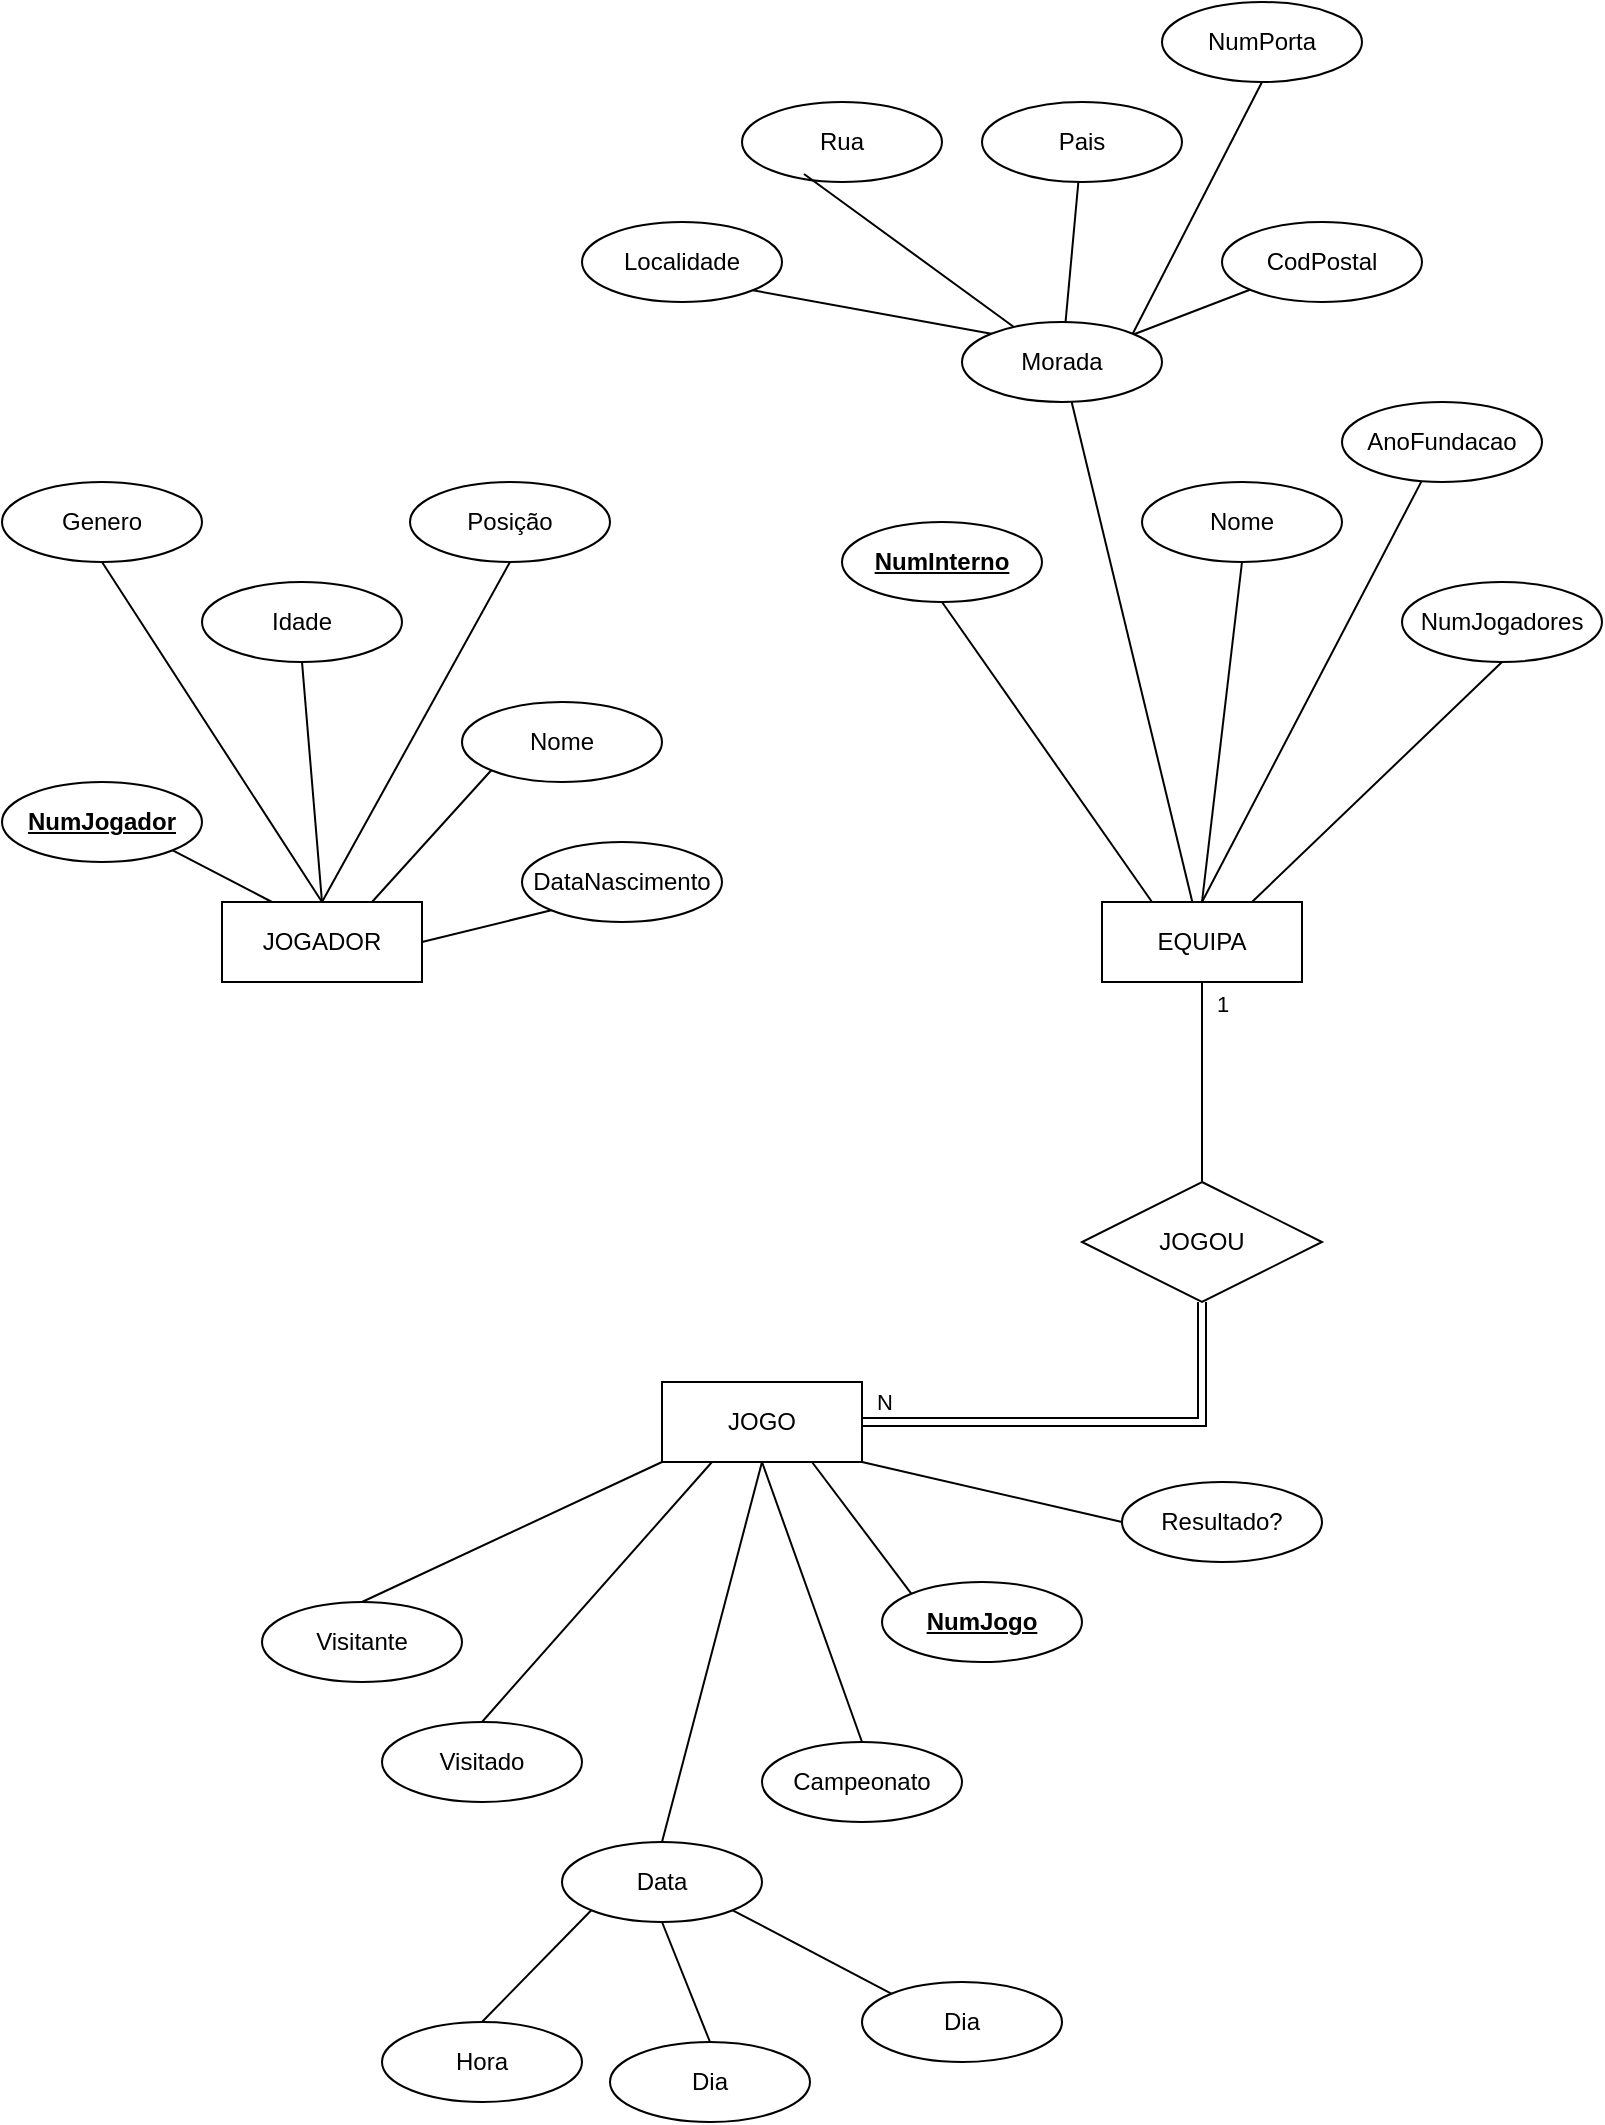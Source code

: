 <mxfile version="24.7.16">
  <diagram name="Página-1" id="6XLkfUSnirPj5O5GOv8P">
    <mxGraphModel dx="1257" dy="789" grid="1" gridSize="10" guides="1" tooltips="1" connect="1" arrows="1" fold="1" page="1" pageScale="1" pageWidth="827" pageHeight="1169" math="0" shadow="0">
      <root>
        <mxCell id="0" />
        <mxCell id="1" parent="0" />
        <mxCell id="cDllrg2Sffgif7WTF57z-1" value="JOGADOR" style="whiteSpace=wrap;html=1;align=center;" parent="1" vertex="1">
          <mxGeometry x="120" y="540" width="100" height="40" as="geometry" />
        </mxCell>
        <mxCell id="cDllrg2Sffgif7WTF57z-2" value="EQUIPA" style="whiteSpace=wrap;html=1;align=center;" parent="1" vertex="1">
          <mxGeometry x="560" y="540" width="100" height="40" as="geometry" />
        </mxCell>
        <mxCell id="cDllrg2Sffgif7WTF57z-3" value="JOGO" style="whiteSpace=wrap;html=1;align=center;" parent="1" vertex="1">
          <mxGeometry x="340" y="780" width="100" height="40" as="geometry" />
        </mxCell>
        <mxCell id="cDllrg2Sffgif7WTF57z-9" value="Idade" style="ellipse;whiteSpace=wrap;html=1;align=center;" parent="1" vertex="1">
          <mxGeometry x="110" y="380" width="100" height="40" as="geometry" />
        </mxCell>
        <mxCell id="cDllrg2Sffgif7WTF57z-10" value="NumJogador" style="ellipse;whiteSpace=wrap;html=1;align=center;fontStyle=5" parent="1" vertex="1">
          <mxGeometry x="10" y="480" width="100" height="40" as="geometry" />
        </mxCell>
        <mxCell id="cDllrg2Sffgif7WTF57z-11" value="Nome" style="ellipse;whiteSpace=wrap;html=1;align=center;" parent="1" vertex="1">
          <mxGeometry x="240" y="440" width="100" height="40" as="geometry" />
        </mxCell>
        <mxCell id="cDllrg2Sffgif7WTF57z-15" value="" style="endArrow=none;html=1;rounded=0;exitX=1;exitY=1;exitDx=0;exitDy=0;entryX=0.25;entryY=0;entryDx=0;entryDy=0;" parent="1" source="cDllrg2Sffgif7WTF57z-10" target="cDllrg2Sffgif7WTF57z-1" edge="1">
          <mxGeometry relative="1" as="geometry">
            <mxPoint x="120" y="510" as="sourcePoint" />
            <mxPoint x="280" y="510" as="targetPoint" />
          </mxGeometry>
        </mxCell>
        <mxCell id="cDllrg2Sffgif7WTF57z-16" value="" style="endArrow=none;html=1;rounded=0;exitX=0;exitY=1;exitDx=0;exitDy=0;entryX=0.75;entryY=0;entryDx=0;entryDy=0;" parent="1" source="cDllrg2Sffgif7WTF57z-11" target="cDllrg2Sffgif7WTF57z-1" edge="1">
          <mxGeometry relative="1" as="geometry">
            <mxPoint x="105" y="524" as="sourcePoint" />
            <mxPoint x="155" y="550" as="targetPoint" />
            <Array as="points" />
          </mxGeometry>
        </mxCell>
        <mxCell id="cDllrg2Sffgif7WTF57z-17" value="" style="endArrow=none;html=1;rounded=0;exitX=0.5;exitY=1;exitDx=0;exitDy=0;entryX=0.5;entryY=0;entryDx=0;entryDy=0;" parent="1" source="cDllrg2Sffgif7WTF57z-9" target="cDllrg2Sffgif7WTF57z-1" edge="1">
          <mxGeometry relative="1" as="geometry">
            <mxPoint x="225" y="514" as="sourcePoint" />
            <mxPoint x="180" y="550" as="targetPoint" />
            <Array as="points" />
          </mxGeometry>
        </mxCell>
        <mxCell id="cDllrg2Sffgif7WTF57z-18" value="Nome" style="ellipse;whiteSpace=wrap;html=1;align=center;" parent="1" vertex="1">
          <mxGeometry x="580" y="330" width="100" height="40" as="geometry" />
        </mxCell>
        <mxCell id="cDllrg2Sffgif7WTF57z-19" value="NumJogadores" style="ellipse;whiteSpace=wrap;html=1;align=center;" parent="1" vertex="1">
          <mxGeometry x="710" y="380" width="100" height="40" as="geometry" />
        </mxCell>
        <mxCell id="cDllrg2Sffgif7WTF57z-21" value="" style="endArrow=none;html=1;rounded=0;exitX=0.5;exitY=0;exitDx=0;exitDy=0;entryX=0.5;entryY=1;entryDx=0;entryDy=0;" parent="1" source="cDllrg2Sffgif7WTF57z-2" target="cDllrg2Sffgif7WTF57z-18" edge="1">
          <mxGeometry relative="1" as="geometry">
            <mxPoint x="450" y="490" as="sourcePoint" />
            <mxPoint x="610" y="490" as="targetPoint" />
          </mxGeometry>
        </mxCell>
        <mxCell id="cDllrg2Sffgif7WTF57z-22" value="" style="endArrow=none;html=1;rounded=0;exitX=0.75;exitY=0;exitDx=0;exitDy=0;entryX=0.5;entryY=1;entryDx=0;entryDy=0;" parent="1" source="cDllrg2Sffgif7WTF57z-2" target="cDllrg2Sffgif7WTF57z-19" edge="1">
          <mxGeometry relative="1" as="geometry">
            <mxPoint x="620" y="550" as="sourcePoint" />
            <mxPoint x="620" y="470" as="targetPoint" />
          </mxGeometry>
        </mxCell>
        <mxCell id="cDllrg2Sffgif7WTF57z-23" value="" style="endArrow=none;html=1;rounded=0;exitX=0.5;exitY=1;exitDx=0;exitDy=0;entryX=0.5;entryY=0;entryDx=0;entryDy=0;" parent="1" source="cDllrg2Sffgif7WTF57z-3" target="cDllrg2Sffgif7WTF57z-24" edge="1">
          <mxGeometry relative="1" as="geometry">
            <mxPoint x="370" y="880" as="sourcePoint" />
            <mxPoint x="390" y="940" as="targetPoint" />
          </mxGeometry>
        </mxCell>
        <mxCell id="cDllrg2Sffgif7WTF57z-24" value="Campeonato" style="ellipse;whiteSpace=wrap;html=1;align=center;" parent="1" vertex="1">
          <mxGeometry x="390" y="960" width="100" height="40" as="geometry" />
        </mxCell>
        <mxCell id="cDllrg2Sffgif7WTF57z-28" value="NumJogo" style="ellipse;whiteSpace=wrap;html=1;align=center;fontStyle=5" parent="1" vertex="1">
          <mxGeometry x="450" y="880" width="100" height="40" as="geometry" />
        </mxCell>
        <mxCell id="cDllrg2Sffgif7WTF57z-29" value="" style="endArrow=none;html=1;rounded=0;exitX=0.75;exitY=1;exitDx=0;exitDy=0;entryX=0;entryY=0;entryDx=0;entryDy=0;" parent="1" source="cDllrg2Sffgif7WTF57z-3" target="cDllrg2Sffgif7WTF57z-28" edge="1">
          <mxGeometry relative="1" as="geometry">
            <mxPoint x="330" y="690" as="sourcePoint" />
            <mxPoint x="490" y="690" as="targetPoint" />
          </mxGeometry>
        </mxCell>
        <mxCell id="cDllrg2Sffgif7WTF57z-31" value="NumInterno" style="ellipse;whiteSpace=wrap;html=1;align=center;fontStyle=5" parent="1" vertex="1">
          <mxGeometry x="430" y="350" width="100" height="40" as="geometry" />
        </mxCell>
        <mxCell id="cDllrg2Sffgif7WTF57z-32" value="" style="endArrow=none;html=1;rounded=0;exitX=0.5;exitY=1;exitDx=0;exitDy=0;entryX=0.25;entryY=0;entryDx=0;entryDy=0;" parent="1" source="cDllrg2Sffgif7WTF57z-31" target="cDllrg2Sffgif7WTF57z-2" edge="1">
          <mxGeometry relative="1" as="geometry">
            <mxPoint x="710" y="600" as="sourcePoint" />
            <mxPoint x="870" y="600" as="targetPoint" />
          </mxGeometry>
        </mxCell>
        <mxCell id="cDllrg2Sffgif7WTF57z-33" value="Morada" style="ellipse;whiteSpace=wrap;html=1;align=center;" parent="1" vertex="1">
          <mxGeometry x="490" y="250" width="100" height="40" as="geometry" />
        </mxCell>
        <mxCell id="cDllrg2Sffgif7WTF57z-34" value="" style="endArrow=none;html=1;rounded=0;" parent="1" source="cDllrg2Sffgif7WTF57z-33" target="cDllrg2Sffgif7WTF57z-2" edge="1">
          <mxGeometry relative="1" as="geometry">
            <mxPoint x="490" y="400" as="sourcePoint" />
            <mxPoint x="595" y="550" as="targetPoint" />
          </mxGeometry>
        </mxCell>
        <mxCell id="cDllrg2Sffgif7WTF57z-35" value="Rua" style="ellipse;whiteSpace=wrap;html=1;align=center;" parent="1" vertex="1">
          <mxGeometry x="380" y="140" width="100" height="40" as="geometry" />
        </mxCell>
        <mxCell id="cDllrg2Sffgif7WTF57z-36" value="NumPorta" style="ellipse;whiteSpace=wrap;html=1;align=center;" parent="1" vertex="1">
          <mxGeometry x="590" y="90" width="100" height="40" as="geometry" />
        </mxCell>
        <mxCell id="cDllrg2Sffgif7WTF57z-37" value="CodPostal" style="ellipse;whiteSpace=wrap;html=1;align=center;" parent="1" vertex="1">
          <mxGeometry x="620" y="200" width="100" height="40" as="geometry" />
        </mxCell>
        <mxCell id="cDllrg2Sffgif7WTF57z-38" value="Localidade" style="ellipse;whiteSpace=wrap;html=1;align=center;" parent="1" vertex="1">
          <mxGeometry x="300" y="200" width="100" height="40" as="geometry" />
        </mxCell>
        <mxCell id="cDllrg2Sffgif7WTF57z-39" value="Pais" style="ellipse;whiteSpace=wrap;html=1;align=center;" parent="1" vertex="1">
          <mxGeometry x="500" y="140" width="100" height="40" as="geometry" />
        </mxCell>
        <mxCell id="cDllrg2Sffgif7WTF57z-40" value="AnoFundacao" style="ellipse;whiteSpace=wrap;html=1;align=center;" parent="1" vertex="1">
          <mxGeometry x="680" y="290" width="100" height="40" as="geometry" />
        </mxCell>
        <mxCell id="cDllrg2Sffgif7WTF57z-41" value="" style="endArrow=none;html=1;rounded=0;exitX=0.5;exitY=0;exitDx=0;exitDy=0;" parent="1" source="cDllrg2Sffgif7WTF57z-2" target="cDllrg2Sffgif7WTF57z-40" edge="1">
          <mxGeometry relative="1" as="geometry">
            <mxPoint x="630" y="550" as="sourcePoint" />
            <mxPoint x="640" y="380" as="targetPoint" />
          </mxGeometry>
        </mxCell>
        <mxCell id="cDllrg2Sffgif7WTF57z-42" value="" style="endArrow=none;html=1;rounded=0;" parent="1" source="cDllrg2Sffgif7WTF57z-33" target="cDllrg2Sffgif7WTF57z-37" edge="1">
          <mxGeometry relative="1" as="geometry">
            <mxPoint x="420" y="260" as="sourcePoint" />
            <mxPoint x="580" y="260" as="targetPoint" />
          </mxGeometry>
        </mxCell>
        <mxCell id="cDllrg2Sffgif7WTF57z-43" value="" style="endArrow=none;html=1;rounded=0;" parent="1" source="cDllrg2Sffgif7WTF57z-33" target="cDllrg2Sffgif7WTF57z-39" edge="1">
          <mxGeometry relative="1" as="geometry">
            <mxPoint x="586" y="266" as="sourcePoint" />
            <mxPoint x="644" y="244" as="targetPoint" />
          </mxGeometry>
        </mxCell>
        <mxCell id="cDllrg2Sffgif7WTF57z-44" value="" style="endArrow=none;html=1;rounded=0;entryX=0.31;entryY=0.9;entryDx=0;entryDy=0;entryPerimeter=0;" parent="1" source="cDllrg2Sffgif7WTF57z-33" target="cDllrg2Sffgif7WTF57z-35" edge="1">
          <mxGeometry relative="1" as="geometry">
            <mxPoint x="552" y="260" as="sourcePoint" />
            <mxPoint x="558" y="190" as="targetPoint" />
          </mxGeometry>
        </mxCell>
        <mxCell id="cDllrg2Sffgif7WTF57z-45" value="" style="endArrow=none;html=1;rounded=0;exitX=0;exitY=0;exitDx=0;exitDy=0;entryX=1;entryY=1;entryDx=0;entryDy=0;" parent="1" source="cDllrg2Sffgif7WTF57z-33" target="cDllrg2Sffgif7WTF57z-38" edge="1">
          <mxGeometry relative="1" as="geometry">
            <mxPoint x="526" y="262" as="sourcePoint" />
            <mxPoint x="421" y="186" as="targetPoint" />
          </mxGeometry>
        </mxCell>
        <mxCell id="cDllrg2Sffgif7WTF57z-46" value="" style="endArrow=none;html=1;rounded=0;exitX=1;exitY=0;exitDx=0;exitDy=0;entryX=0.5;entryY=1;entryDx=0;entryDy=0;" parent="1" source="cDllrg2Sffgif7WTF57z-33" target="cDllrg2Sffgif7WTF57z-36" edge="1">
          <mxGeometry relative="1" as="geometry">
            <mxPoint x="515" y="266" as="sourcePoint" />
            <mxPoint x="495" y="94" as="targetPoint" />
          </mxGeometry>
        </mxCell>
        <mxCell id="cDllrg2Sffgif7WTF57z-51" value="Visitante" style="ellipse;whiteSpace=wrap;html=1;align=center;" parent="1" vertex="1">
          <mxGeometry x="140" y="890" width="100" height="40" as="geometry" />
        </mxCell>
        <mxCell id="cDllrg2Sffgif7WTF57z-52" value="Visitado" style="ellipse;whiteSpace=wrap;html=1;align=center;" parent="1" vertex="1">
          <mxGeometry x="200" y="950" width="100" height="40" as="geometry" />
        </mxCell>
        <mxCell id="cDllrg2Sffgif7WTF57z-53" value="" style="endArrow=none;html=1;rounded=0;exitX=0.25;exitY=1;exitDx=0;exitDy=0;entryX=0.5;entryY=0;entryDx=0;entryDy=0;" parent="1" source="cDllrg2Sffgif7WTF57z-3" target="cDllrg2Sffgif7WTF57z-52" edge="1">
          <mxGeometry relative="1" as="geometry">
            <mxPoint x="400" y="830" as="sourcePoint" />
            <mxPoint x="400" y="950" as="targetPoint" />
          </mxGeometry>
        </mxCell>
        <mxCell id="cDllrg2Sffgif7WTF57z-54" value="" style="endArrow=none;html=1;rounded=0;exitX=0;exitY=1;exitDx=0;exitDy=0;entryX=0.5;entryY=0;entryDx=0;entryDy=0;" parent="1" source="cDllrg2Sffgif7WTF57z-3" target="cDllrg2Sffgif7WTF57z-51" edge="1">
          <mxGeometry relative="1" as="geometry">
            <mxPoint x="375" y="830" as="sourcePoint" />
            <mxPoint x="260" y="960" as="targetPoint" />
          </mxGeometry>
        </mxCell>
        <mxCell id="cDllrg2Sffgif7WTF57z-55" value="Data" style="ellipse;whiteSpace=wrap;html=1;align=center;" parent="1" vertex="1">
          <mxGeometry x="290" y="1010" width="100" height="40" as="geometry" />
        </mxCell>
        <mxCell id="cDllrg2Sffgif7WTF57z-56" value="" style="endArrow=none;html=1;rounded=0;exitX=0.5;exitY=1;exitDx=0;exitDy=0;entryX=0.5;entryY=0;entryDx=0;entryDy=0;" parent="1" source="cDllrg2Sffgif7WTF57z-3" target="cDllrg2Sffgif7WTF57z-55" edge="1">
          <mxGeometry relative="1" as="geometry">
            <mxPoint x="400" y="830" as="sourcePoint" />
            <mxPoint x="450" y="970" as="targetPoint" />
          </mxGeometry>
        </mxCell>
        <mxCell id="cDllrg2Sffgif7WTF57z-57" value="Hora" style="ellipse;whiteSpace=wrap;html=1;align=center;" parent="1" vertex="1">
          <mxGeometry x="200" y="1100" width="100" height="40" as="geometry" />
        </mxCell>
        <mxCell id="cDllrg2Sffgif7WTF57z-58" value="" style="endArrow=none;html=1;rounded=0;exitX=0;exitY=1;exitDx=0;exitDy=0;entryX=0.5;entryY=0;entryDx=0;entryDy=0;" parent="1" source="cDllrg2Sffgif7WTF57z-55" target="cDllrg2Sffgif7WTF57z-57" edge="1">
          <mxGeometry relative="1" as="geometry">
            <mxPoint x="400" y="830" as="sourcePoint" />
            <mxPoint x="350" y="1020" as="targetPoint" />
          </mxGeometry>
        </mxCell>
        <mxCell id="cDllrg2Sffgif7WTF57z-59" value="Dia" style="ellipse;whiteSpace=wrap;html=1;align=center;" parent="1" vertex="1">
          <mxGeometry x="314" y="1110" width="100" height="40" as="geometry" />
        </mxCell>
        <mxCell id="cDllrg2Sffgif7WTF57z-60" value="" style="endArrow=none;html=1;rounded=0;exitX=0.5;exitY=1;exitDx=0;exitDy=0;entryX=0.5;entryY=0;entryDx=0;entryDy=0;" parent="1" source="cDllrg2Sffgif7WTF57z-55" target="cDllrg2Sffgif7WTF57z-59" edge="1">
          <mxGeometry relative="1" as="geometry">
            <mxPoint x="315" y="1054" as="sourcePoint" />
            <mxPoint x="260" y="1110" as="targetPoint" />
          </mxGeometry>
        </mxCell>
        <mxCell id="cDllrg2Sffgif7WTF57z-61" value="Dia" style="ellipse;whiteSpace=wrap;html=1;align=center;" parent="1" vertex="1">
          <mxGeometry x="440" y="1080" width="100" height="40" as="geometry" />
        </mxCell>
        <mxCell id="cDllrg2Sffgif7WTF57z-62" value="" style="endArrow=none;html=1;rounded=0;exitX=1;exitY=1;exitDx=0;exitDy=0;entryX=0;entryY=0;entryDx=0;entryDy=0;" parent="1" source="cDllrg2Sffgif7WTF57z-55" target="cDllrg2Sffgif7WTF57z-61" edge="1">
          <mxGeometry relative="1" as="geometry">
            <mxPoint x="350" y="1060" as="sourcePoint" />
            <mxPoint x="374" y="1120" as="targetPoint" />
          </mxGeometry>
        </mxCell>
        <mxCell id="cDllrg2Sffgif7WTF57z-63" value="Resultado?" style="ellipse;whiteSpace=wrap;html=1;align=center;" parent="1" vertex="1">
          <mxGeometry x="570" y="830" width="100" height="40" as="geometry" />
        </mxCell>
        <mxCell id="cDllrg2Sffgif7WTF57z-64" value="" style="endArrow=none;html=1;rounded=0;exitX=1;exitY=1;exitDx=0;exitDy=0;entryX=0;entryY=0.5;entryDx=0;entryDy=0;" parent="1" source="cDllrg2Sffgif7WTF57z-3" target="cDllrg2Sffgif7WTF57z-63" edge="1">
          <mxGeometry relative="1" as="geometry">
            <mxPoint x="385" y="1054" as="sourcePoint" />
            <mxPoint x="465" y="1096" as="targetPoint" />
          </mxGeometry>
        </mxCell>
        <mxCell id="2sjeHM0Oi8N8ZiiBmP9--1" value="Posição" style="ellipse;whiteSpace=wrap;html=1;align=center;" vertex="1" parent="1">
          <mxGeometry x="214" y="330" width="100" height="40" as="geometry" />
        </mxCell>
        <mxCell id="2sjeHM0Oi8N8ZiiBmP9--4" value="" style="endArrow=none;html=1;rounded=0;exitX=0.5;exitY=1;exitDx=0;exitDy=0;entryX=0.5;entryY=0;entryDx=0;entryDy=0;" edge="1" parent="1" source="2sjeHM0Oi8N8ZiiBmP9--1" target="cDllrg2Sffgif7WTF57z-1">
          <mxGeometry relative="1" as="geometry">
            <mxPoint x="170" y="440" as="sourcePoint" />
            <mxPoint x="180" y="550" as="targetPoint" />
            <Array as="points" />
          </mxGeometry>
        </mxCell>
        <mxCell id="2sjeHM0Oi8N8ZiiBmP9--5" value="Genero" style="ellipse;whiteSpace=wrap;html=1;align=center;" vertex="1" parent="1">
          <mxGeometry x="10" y="330" width="100" height="40" as="geometry" />
        </mxCell>
        <mxCell id="2sjeHM0Oi8N8ZiiBmP9--6" value="" style="endArrow=none;html=1;rounded=0;exitX=0.5;exitY=0;exitDx=0;exitDy=0;entryX=0.5;entryY=1;entryDx=0;entryDy=0;" edge="1" parent="1" source="cDllrg2Sffgif7WTF57z-1" target="2sjeHM0Oi8N8ZiiBmP9--5">
          <mxGeometry relative="1" as="geometry">
            <mxPoint x="70" y="440" as="sourcePoint" />
            <mxPoint x="230" y="440" as="targetPoint" />
          </mxGeometry>
        </mxCell>
        <mxCell id="2sjeHM0Oi8N8ZiiBmP9--7" value="DataNascimento" style="ellipse;whiteSpace=wrap;html=1;align=center;" vertex="1" parent="1">
          <mxGeometry x="270" y="510" width="100" height="40" as="geometry" />
        </mxCell>
        <mxCell id="2sjeHM0Oi8N8ZiiBmP9--8" value="" style="endArrow=none;html=1;rounded=0;exitX=0;exitY=1;exitDx=0;exitDy=0;entryX=1;entryY=0.5;entryDx=0;entryDy=0;" edge="1" parent="1" source="2sjeHM0Oi8N8ZiiBmP9--7" target="cDllrg2Sffgif7WTF57z-1">
          <mxGeometry relative="1" as="geometry">
            <mxPoint x="265" y="484" as="sourcePoint" />
            <mxPoint x="205" y="550" as="targetPoint" />
            <Array as="points" />
          </mxGeometry>
        </mxCell>
        <mxCell id="2sjeHM0Oi8N8ZiiBmP9--12" value="" style="endArrow=none;html=1;rounded=0;exitX=0.5;exitY=1;exitDx=0;exitDy=0;entryX=0.5;entryY=0;entryDx=0;entryDy=0;" edge="1" parent="1" source="cDllrg2Sffgif7WTF57z-2" target="2sjeHM0Oi8N8ZiiBmP9--13">
          <mxGeometry relative="1" as="geometry">
            <mxPoint x="590" y="660" as="sourcePoint" />
            <mxPoint x="610" y="680" as="targetPoint" />
          </mxGeometry>
        </mxCell>
        <mxCell id="2sjeHM0Oi8N8ZiiBmP9--15" value="1" style="edgeLabel;html=1;align=center;verticalAlign=middle;resizable=0;points=[];" vertex="1" connectable="0" parent="2sjeHM0Oi8N8ZiiBmP9--12">
          <mxGeometry x="-0.57" y="-3" relative="1" as="geometry">
            <mxPoint x="13" y="-11" as="offset" />
          </mxGeometry>
        </mxCell>
        <mxCell id="2sjeHM0Oi8N8ZiiBmP9--14" style="edgeStyle=orthogonalEdgeStyle;rounded=0;orthogonalLoop=1;jettySize=auto;html=1;exitX=0.5;exitY=1;exitDx=0;exitDy=0;entryX=1;entryY=0.5;entryDx=0;entryDy=0;shape=link;" edge="1" parent="1" source="2sjeHM0Oi8N8ZiiBmP9--13" target="cDllrg2Sffgif7WTF57z-3">
          <mxGeometry relative="1" as="geometry" />
        </mxCell>
        <mxCell id="2sjeHM0Oi8N8ZiiBmP9--18" value="N" style="edgeLabel;html=1;align=center;verticalAlign=middle;resizable=0;points=[];" vertex="1" connectable="0" parent="2sjeHM0Oi8N8ZiiBmP9--14">
          <mxGeometry x="0.544" y="-1" relative="1" as="geometry">
            <mxPoint x="-42" y="-9" as="offset" />
          </mxGeometry>
        </mxCell>
        <mxCell id="2sjeHM0Oi8N8ZiiBmP9--13" value="JOGOU" style="shape=rhombus;perimeter=rhombusPerimeter;whiteSpace=wrap;html=1;align=center;" vertex="1" parent="1">
          <mxGeometry x="550" y="680" width="120" height="60" as="geometry" />
        </mxCell>
      </root>
    </mxGraphModel>
  </diagram>
</mxfile>
